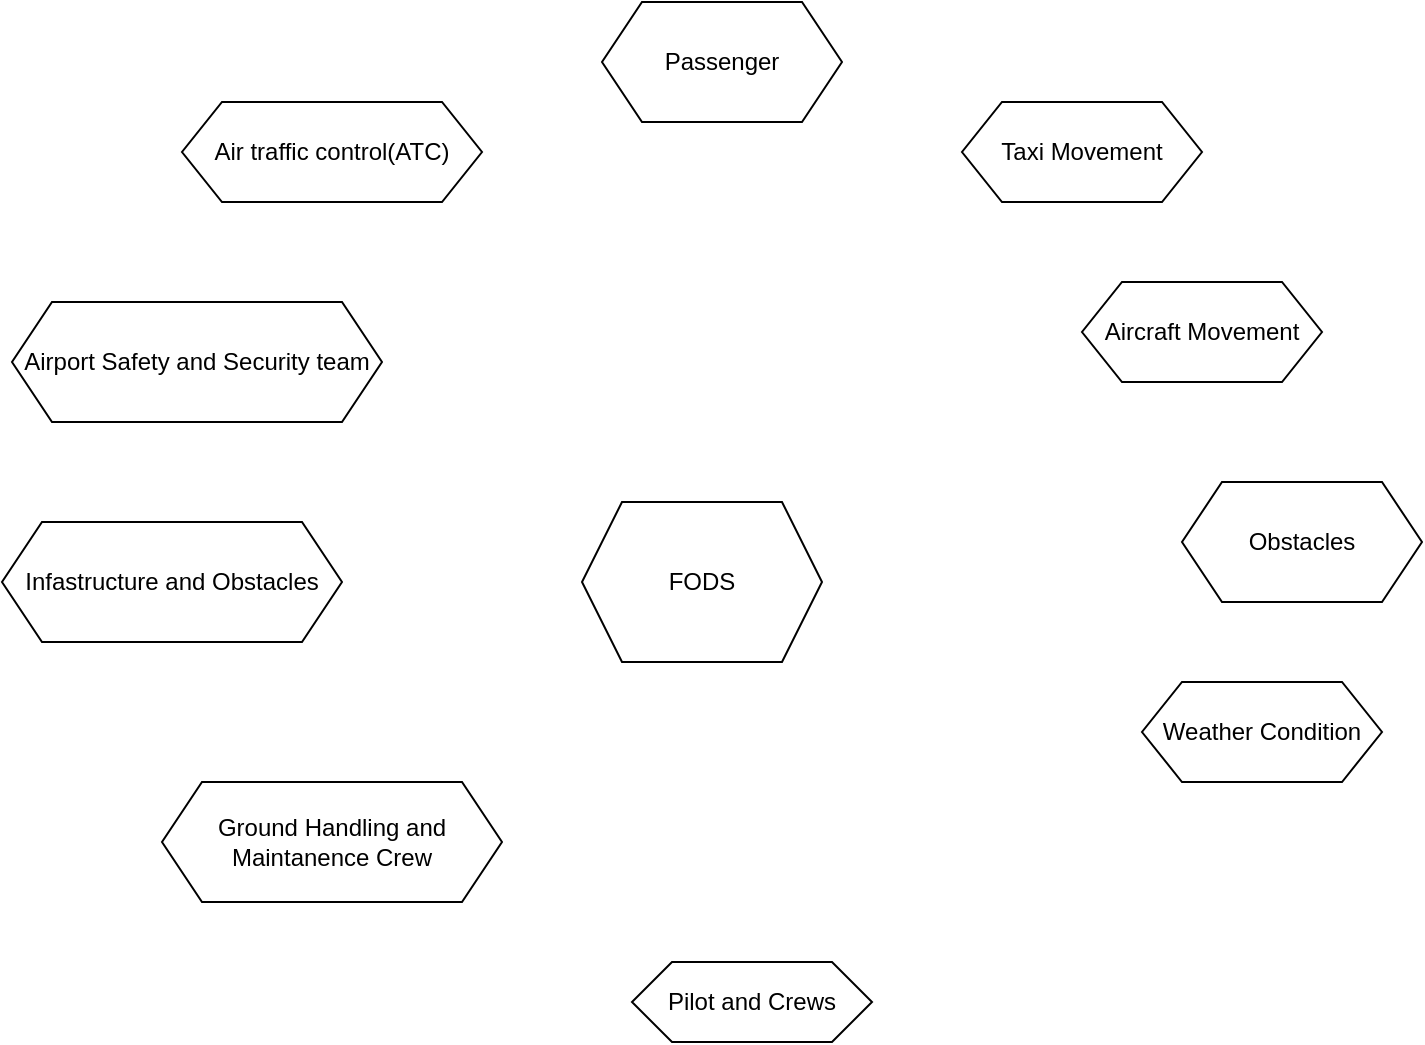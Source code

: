 <mxfile version="24.5.5" type="github">
  <diagram name="Page-1" id="Bjq-4Xog283i7l6XjD24">
    <mxGraphModel dx="1290" dy="522" grid="1" gridSize="10" guides="1" tooltips="1" connect="1" arrows="1" fold="1" page="1" pageScale="1" pageWidth="850" pageHeight="1100" math="0" shadow="0">
      <root>
        <mxCell id="0" />
        <mxCell id="1" parent="0" />
        <mxCell id="jraAryEVt38YCIXWE9Sy-5" value="FODS" style="shape=hexagon;perimeter=hexagonPerimeter2;whiteSpace=wrap;html=1;fixedSize=1;" vertex="1" parent="1">
          <mxGeometry x="340" y="360" width="120" height="80" as="geometry" />
        </mxCell>
        <mxCell id="jraAryEVt38YCIXWE9Sy-6" value="Pilot and Crews" style="shape=hexagon;perimeter=hexagonPerimeter2;whiteSpace=wrap;html=1;fixedSize=1;" vertex="1" parent="1">
          <mxGeometry x="365" y="590" width="120" height="40" as="geometry" />
        </mxCell>
        <mxCell id="jraAryEVt38YCIXWE9Sy-7" value="Air traffic control(ATC)" style="shape=hexagon;perimeter=hexagonPerimeter2;whiteSpace=wrap;html=1;fixedSize=1;" vertex="1" parent="1">
          <mxGeometry x="140" y="160" width="150" height="50" as="geometry" />
        </mxCell>
        <mxCell id="jraAryEVt38YCIXWE9Sy-10" value="Aircraft Movement" style="shape=hexagon;perimeter=hexagonPerimeter2;whiteSpace=wrap;html=1;fixedSize=1;" vertex="1" parent="1">
          <mxGeometry x="590" y="250" width="120" height="50" as="geometry" />
        </mxCell>
        <mxCell id="jraAryEVt38YCIXWE9Sy-11" value="Taxi Movement" style="shape=hexagon;perimeter=hexagonPerimeter2;whiteSpace=wrap;html=1;fixedSize=1;" vertex="1" parent="1">
          <mxGeometry x="530" y="160" width="120" height="50" as="geometry" />
        </mxCell>
        <mxCell id="jraAryEVt38YCIXWE9Sy-12" value="Ground Handling and Maintanence Crew" style="shape=hexagon;perimeter=hexagonPerimeter2;whiteSpace=wrap;html=1;fixedSize=1;" vertex="1" parent="1">
          <mxGeometry x="130" y="500" width="170" height="60" as="geometry" />
        </mxCell>
        <mxCell id="jraAryEVt38YCIXWE9Sy-13" value="Infastructure and Obstacles" style="shape=hexagon;perimeter=hexagonPerimeter2;whiteSpace=wrap;html=1;fixedSize=1;" vertex="1" parent="1">
          <mxGeometry x="50" y="370" width="170" height="60" as="geometry" />
        </mxCell>
        <mxCell id="jraAryEVt38YCIXWE9Sy-14" value="Airport Safety and Security team" style="shape=hexagon;perimeter=hexagonPerimeter2;whiteSpace=wrap;html=1;fixedSize=1;" vertex="1" parent="1">
          <mxGeometry x="55" y="260" width="185" height="60" as="geometry" />
        </mxCell>
        <mxCell id="jraAryEVt38YCIXWE9Sy-15" value="Passenger" style="shape=hexagon;perimeter=hexagonPerimeter2;whiteSpace=wrap;html=1;fixedSize=1;" vertex="1" parent="1">
          <mxGeometry x="350" y="110" width="120" height="60" as="geometry" />
        </mxCell>
        <mxCell id="jraAryEVt38YCIXWE9Sy-16" value="Obstacles" style="shape=hexagon;perimeter=hexagonPerimeter2;whiteSpace=wrap;html=1;fixedSize=1;" vertex="1" parent="1">
          <mxGeometry x="640" y="350" width="120" height="60" as="geometry" />
        </mxCell>
        <mxCell id="jraAryEVt38YCIXWE9Sy-18" value="Weather Condition" style="shape=hexagon;perimeter=hexagonPerimeter2;whiteSpace=wrap;html=1;fixedSize=1;" vertex="1" parent="1">
          <mxGeometry x="620" y="450" width="120" height="50" as="geometry" />
        </mxCell>
      </root>
    </mxGraphModel>
  </diagram>
</mxfile>
